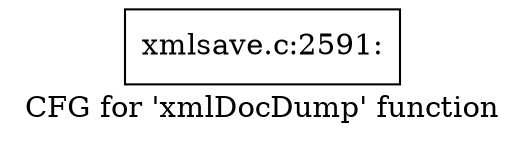 digraph "CFG for 'xmlDocDump' function" {
	label="CFG for 'xmlDocDump' function";

	Node0x5645e4048640 [shape=record,label="{xmlsave.c:2591:}"];
}
